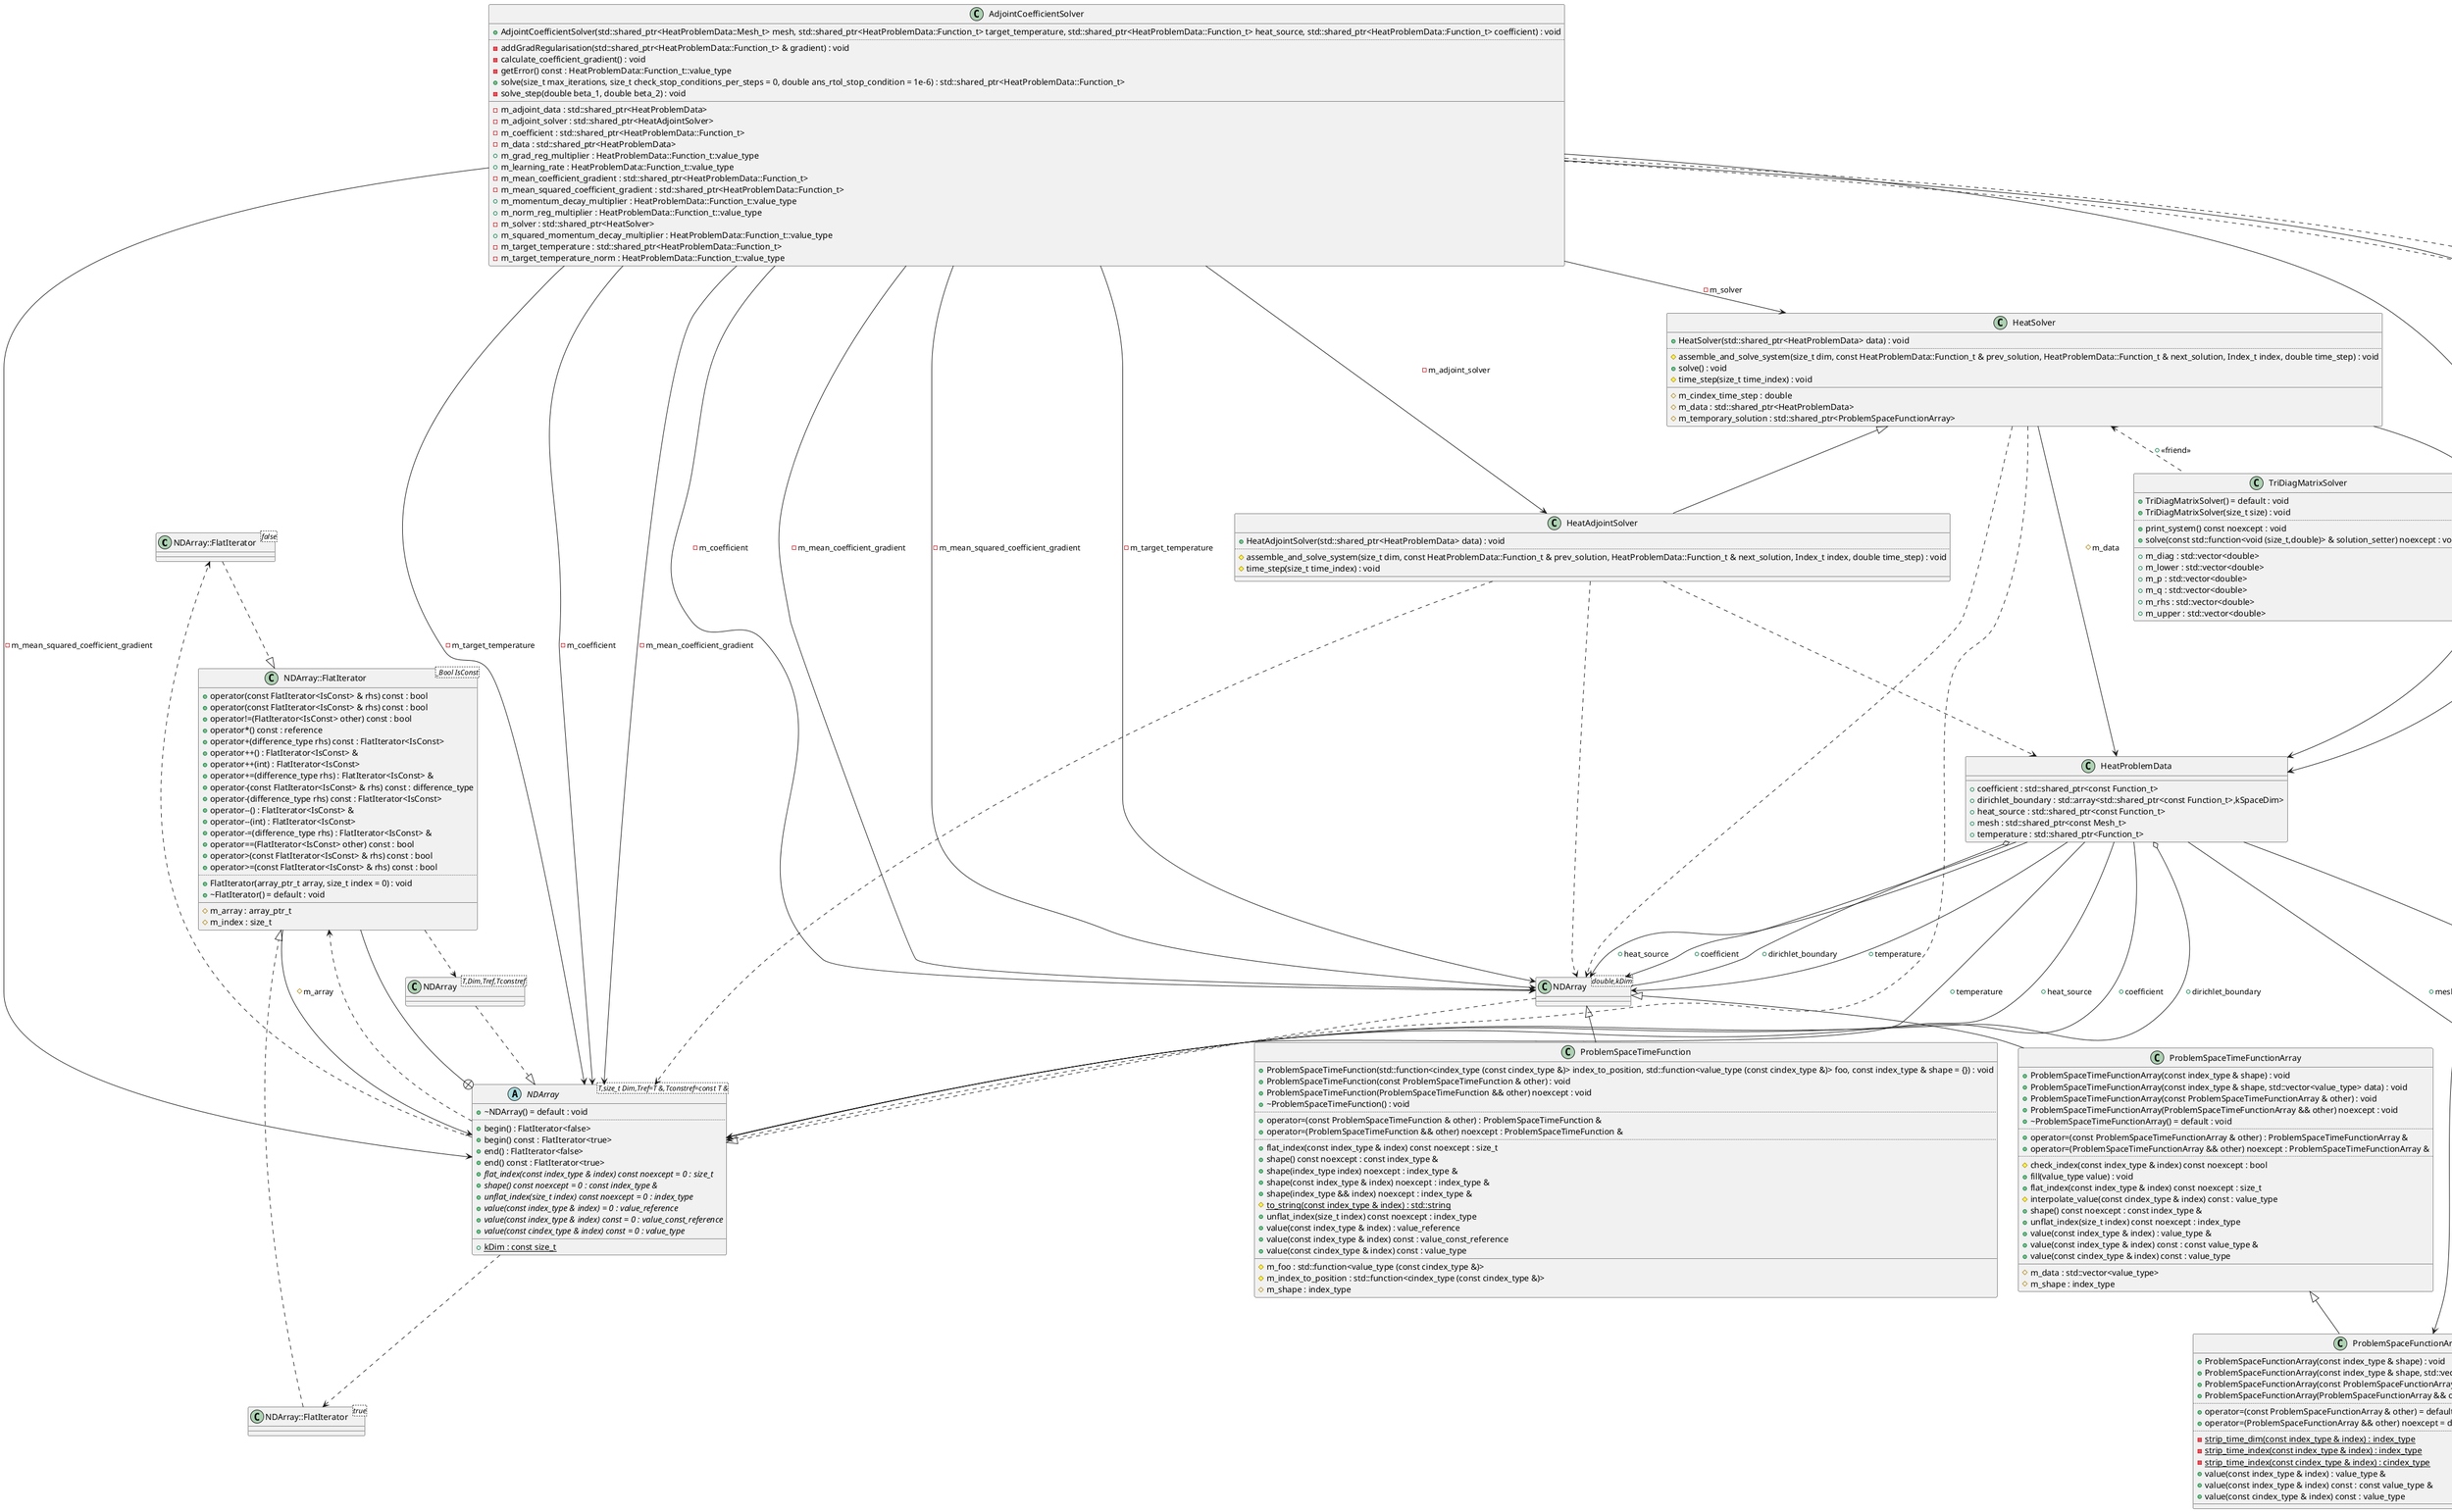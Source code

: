 @startuml
class "NDArray::FlatIterator<false>" as C_0016616554862329222682
class C_0016616554862329222682 {
__
}
class "NDArray::FlatIterator<true>" as C_0011862673902016881280
class C_0011862673902016881280 {
__
}
abstract "NDArray<T,size_t Dim,Tref=T &,Tconstref=const T &>" as C_0009825857687988758268
abstract C_0009825857687988758268 {
+~NDArray() = default : void
..
+begin() : FlatIterator<false>
+begin() const : FlatIterator<true>
+end() : FlatIterator<false>
+end() const : FlatIterator<true>
{abstract} +flat_index(const index_type & index) const noexcept = 0 : size_t
{abstract} +shape() const noexcept = 0 : const index_type &
{abstract} +unflat_index(size_t index) const noexcept = 0 : index_type
{abstract} +value(const index_type & index) = 0 : value_reference
{abstract} +value(const index_type & index) const = 0 : value_const_reference
{abstract} +value(const cindex_type & index) const = 0 : value_type
__
{static} +kDim : const size_t
}
class "NDArray<T,Dim,Tref,Tconstref>" as C_0017440626627644999980
class C_0017440626627644999980 {
__
}
class "NDArray::FlatIterator<_Bool IsConst>" as C_0003947810917872972931
class C_0003947810917872972931 {
+operator(const FlatIterator<IsConst> & rhs) const : bool
+operator(const FlatIterator<IsConst> & rhs) const : bool
+operator!=(FlatIterator<IsConst> other) const : bool
+operator*() const : reference
+operator+(difference_type rhs) const : FlatIterator<IsConst>
+operator++() : FlatIterator<IsConst> &
+operator++(int) : FlatIterator<IsConst>
+operator+=(difference_type rhs) : FlatIterator<IsConst> &
+operator-(const FlatIterator<IsConst> & rhs) const : difference_type
+operator-(difference_type rhs) const : FlatIterator<IsConst>
+operator--() : FlatIterator<IsConst> &
+operator--(int) : FlatIterator<IsConst>
+operator-=(difference_type rhs) : FlatIterator<IsConst> &
+operator==(FlatIterator<IsConst> other) const : bool
+operator>(const FlatIterator<IsConst> & rhs) const : bool
+operator>=(const FlatIterator<IsConst> & rhs) const : bool
..
+FlatIterator(array_ptr_t array, size_t index = 0) : void
+~FlatIterator() = default : void
__
#m_array : array_ptr_t
#m_index : size_t
}
abstract "SpaceTimeMesh<size_t Dim>" as C_0007305045609027234693
abstract C_0007305045609027234693 {
+~SpaceTimeMesh() = default : void
..
+check_boundary(const index_type & index) const noexcept : std::optional<size_t>
{abstract} +dx() const noexcept = 0 : const cindex_type &
{abstract} +index_to_position(const index_type & index) const noexcept = 0 : cindex_type
{abstract} +index_to_position(const cindex_type & index) const noexcept = 0 : cindex_type
{abstract} +origin() const noexcept = 0 : const cindex_type &
{abstract} +origin(cindex_type size) noexcept = 0 : void
{abstract} +position_to_index(const cindex_type & pos) const noexcept = 0 : cindex_type
{abstract} +shape() const noexcept = 0 : const index_type &
{abstract} +shape(index_type shape) noexcept = 0 : void
{abstract} +size() const noexcept = 0 : const cindex_type &
{abstract} +size(cindex_type size) noexcept = 0 : void
__
{static} +kDim : const size_t
}
class "NDArray<double,kDim>" as C_0011478039826150713096
class C_0011478039826150713096 {
__
}
class "ProblemSpaceTimeFunction" as C_0016213296617748508461
class C_0016213296617748508461 {
+ProblemSpaceTimeFunction(std::function<cindex_type (const cindex_type &)> index_to_position, std::function<value_type (const cindex_type &)> foo, const index_type & shape = {}) : void
+ProblemSpaceTimeFunction(const ProblemSpaceTimeFunction & other) : void
+ProblemSpaceTimeFunction(ProblemSpaceTimeFunction && other) noexcept : void
+~ProblemSpaceTimeFunction() : void
..
+operator=(const ProblemSpaceTimeFunction & other) : ProblemSpaceTimeFunction &
+operator=(ProblemSpaceTimeFunction && other) noexcept : ProblemSpaceTimeFunction &
..
+flat_index(const index_type & index) const noexcept : size_t
+shape() const noexcept : const index_type &
+shape(index_type index) noexcept : index_type &
+shape(const index_type & index) noexcept : index_type &
+shape(index_type && index) noexcept : index_type &
{static} #to_string(const index_type & index) : std::string
+unflat_index(size_t index) const noexcept : index_type
+value(const index_type & index) : value_reference
+value(const index_type & index) const : value_const_reference
+value(const cindex_type & index) const : value_type
__
#m_foo : std::function<value_type (const cindex_type &)>
#m_index_to_position : std::function<cindex_type (const cindex_type &)>
#m_shape : index_type
}
class "ProblemSpaceTimeFunctionArray" as C_0014810023141560882988
class C_0014810023141560882988 {
+ProblemSpaceTimeFunctionArray(const index_type & shape) : void
+ProblemSpaceTimeFunctionArray(const index_type & shape, std::vector<value_type> data) : void
+ProblemSpaceTimeFunctionArray(const ProblemSpaceTimeFunctionArray & other) : void
+ProblemSpaceTimeFunctionArray(ProblemSpaceTimeFunctionArray && other) noexcept : void
+~ProblemSpaceTimeFunctionArray() = default : void
..
+operator=(const ProblemSpaceTimeFunctionArray & other) : ProblemSpaceTimeFunctionArray &
+operator=(ProblemSpaceTimeFunctionArray && other) noexcept : ProblemSpaceTimeFunctionArray &
..
#check_index(const index_type & index) const noexcept : bool
+fill(value_type value) : void
+flat_index(const index_type & index) const noexcept : size_t
#interpolate_value(const cindex_type & index) const : value_type
+shape() const noexcept : const index_type &
+unflat_index(size_t index) const noexcept : index_type
+value(const index_type & index) : value_type &
+value(const index_type & index) const : const value_type &
+value(const cindex_type & index) const : value_type
__
#m_data : std::vector<value_type>
#m_shape : index_type
}
class "ProblemSpaceFunctionArray" as C_0009996463378173233082
class C_0009996463378173233082 {
+ProblemSpaceFunctionArray(const index_type & shape) : void
+ProblemSpaceFunctionArray(const index_type & shape, std::vector<value_type> data) : void
+ProblemSpaceFunctionArray(const ProblemSpaceFunctionArray & other) = default : void
+ProblemSpaceFunctionArray(ProblemSpaceFunctionArray && other) noexcept = default : void
..
+operator=(const ProblemSpaceFunctionArray & other) = default : ProblemSpaceFunctionArray &
+operator=(ProblemSpaceFunctionArray && other) noexcept = default : ProblemSpaceFunctionArray &
..
{static} -strip_time_dim(const index_type & index) : index_type
{static} -strip_time_index(const index_type & index) : index_type
{static} -strip_time_index(const cindex_type & index) : cindex_type
+value(const index_type & index) : value_type &
+value(const index_type & index) const : const value_type &
+value(const cindex_type & index) const : value_type
__
}
class "SpaceTimeMesh<kDim>" as C_0013459334037468727131
class C_0013459334037468727131 {
__
}
class "ProblemMesh" as C_0016057783232401757164
class C_0016057783232401757164 {
+ProblemMesh() = default : void
..
+dx() const noexcept : const cindex_type &
+index_to_position(const index_type & index) const noexcept : cindex_type
+index_to_position(const cindex_type & index) const noexcept : cindex_type
+origin() const noexcept : const cindex_type &
+origin(cindex_type size) noexcept : void
+position_to_index(const cindex_type & pos) const noexcept : cindex_type
+shape() const noexcept : const index_type &
+shape(index_type shape) noexcept : void
+size() const noexcept : const cindex_type &
+size(cindex_type size) noexcept : void
-update_dx() : void
__
-m_dx : cindex_type
-m_origin : cindex_type
-m_shape : index_type
-m_size : cindex_type
}
class "HeatProblemData" as C_0005857172681271668041
class C_0005857172681271668041 {
__
+coefficient : std::shared_ptr<const Function_t>
+dirichlet_boundary : std::array<std::shared_ptr<const Function_t>,kSpaceDim>
+heat_source : std::shared_ptr<const Function_t>
+mesh : std::shared_ptr<const Mesh_t>
+temperature : std::shared_ptr<Function_t>
}
class "TriDiagMatrixSolver" as C_0012746262218332651749
class C_0012746262218332651749 {
+TriDiagMatrixSolver() = default : void
+TriDiagMatrixSolver(size_t size) : void
..
+print_system() const noexcept : void
+solve(const std::function<void (size_t,double)> & solution_setter) noexcept : void
__
+m_diag : std::vector<double>
+m_lower : std::vector<double>
+m_p : std::vector<double>
+m_q : std::vector<double>
+m_rhs : std::vector<double>
+m_upper : std::vector<double>
}
class "HeatSolver" as C_0017805295521286852666
class C_0017805295521286852666 {
+HeatSolver(std::shared_ptr<HeatProblemData> data) : void
..
#assemble_and_solve_system(size_t dim, const HeatProblemData::Function_t & prev_solution, HeatProblemData::Function_t & next_solution, Index_t index, double time_step) : void
+solve() : void
#time_step(size_t time_index) : void
__
#m_cindex_time_step : double
#m_data : std::shared_ptr<HeatProblemData>
#m_temporary_solution : std::shared_ptr<ProblemSpaceFunctionArray>
}
class "HeatAdjointSolver" as C_0001338551524381348715
class C_0001338551524381348715 {
+HeatAdjointSolver(std::shared_ptr<HeatProblemData> data) : void
..
#assemble_and_solve_system(size_t dim, const HeatProblemData::Function_t & prev_solution, HeatProblemData::Function_t & next_solution, Index_t index, double time_step) : void
#time_step(size_t time_index) : void
__
}
class "AdjointCoefficientSolver" as C_0011820732267550100992
class C_0011820732267550100992 {
+AdjointCoefficientSolver(std::shared_ptr<HeatProblemData::Mesh_t> mesh, std::shared_ptr<HeatProblemData::Function_t> target_temperature, std::shared_ptr<HeatProblemData::Function_t> heat_source, std::shared_ptr<HeatProblemData::Function_t> coefficient) : void
..
-addGradRegularisation(std::shared_ptr<HeatProblemData::Function_t> & gradient) : void
-calculate_coefficient_gradient() : void
-getError() const : HeatProblemData::Function_t::value_type
+solve(size_t max_iterations, size_t check_stop_conditions_per_steps = 0, double ans_rtol_stop_condition = 1e-6) : std::shared_ptr<HeatProblemData::Function_t>
-solve_step(double beta_1, double beta_2) : void
__
-m_adjoint_data : std::shared_ptr<HeatProblemData>
-m_adjoint_solver : std::shared_ptr<HeatAdjointSolver>
-m_coefficient : std::shared_ptr<HeatProblemData::Function_t>
-m_data : std::shared_ptr<HeatProblemData>
+m_grad_reg_multiplier : HeatProblemData::Function_t::value_type
+m_learning_rate : HeatProblemData::Function_t::value_type
-m_mean_coefficient_gradient : std::shared_ptr<HeatProblemData::Function_t>
-m_mean_squared_coefficient_gradient : std::shared_ptr<HeatProblemData::Function_t>
+m_momentum_decay_multiplier : HeatProblemData::Function_t::value_type
+m_norm_reg_multiplier : HeatProblemData::Function_t::value_type
-m_solver : std::shared_ptr<HeatSolver>
+m_squared_momentum_decay_multiplier : HeatProblemData::Function_t::value_type
-m_target_temperature : std::shared_ptr<HeatProblemData::Function_t>
-m_target_temperature_norm : HeatProblemData::Function_t::value_type
}
C_0016616554862329222682 ..|> C_0003947810917872972931
C_0011862673902016881280 ..|> C_0003947810917872972931
C_0009825857687988758268 ..> C_0016616554862329222682
C_0009825857687988758268 ..> C_0003947810917872972931
C_0009825857687988758268 ..> C_0011862673902016881280
C_0017440626627644999980 ..|> C_0009825857687988758268
C_0003947810917872972931 --+ C_0009825857687988758268
C_0003947810917872972931 ..> C_0017440626627644999980
C_0003947810917872972931 --> C_0009825857687988758268 : #m_array
C_0011478039826150713096 ..|> C_0009825857687988758268
C_0011478039826150713096 <|-- C_0016213296617748508461
C_0011478039826150713096 <|-- C_0014810023141560882988
C_0014810023141560882988 <|-- C_0009996463378173233082
C_0013459334037468727131 ..|> C_0007305045609027234693
C_0013459334037468727131 <|-- C_0016057783232401757164
C_0005857172681271668041 --> C_0013459334037468727131 : +mesh
C_0005857172681271668041 --> C_0007305045609027234693 : +mesh
C_0005857172681271668041 --> C_0011478039826150713096 : +temperature
C_0005857172681271668041 --> C_0009825857687988758268 : +temperature
C_0005857172681271668041 --> C_0011478039826150713096 : +heat_source
C_0005857172681271668041 --> C_0009825857687988758268 : +heat_source
C_0005857172681271668041 --> C_0011478039826150713096 : +coefficient
C_0005857172681271668041 --> C_0009825857687988758268 : +coefficient
C_0005857172681271668041 o-- C_0011478039826150713096 : +dirichlet_boundary
C_0005857172681271668041 o-- C_0009825857687988758268 : +dirichlet_boundary
C_0017805295521286852666 ..> C_0011478039826150713096
C_0017805295521286852666 ..> C_0009825857687988758268
C_0017805295521286852666 --> C_0005857172681271668041 : #m_data
C_0017805295521286852666 --> C_0009996463378173233082 : #m_temporary_solution
C_0017805295521286852666 <.. C_0012746262218332651749 : +<<friend>>
C_0001338551524381348715 ..> C_0005857172681271668041
C_0001338551524381348715 ..> C_0011478039826150713096
C_0001338551524381348715 ..> C_0009825857687988758268
C_0017805295521286852666 <|-- C_0001338551524381348715
C_0011820732267550100992 ..> C_0013459334037468727131
C_0011820732267550100992 ..> C_0007305045609027234693
C_0011820732267550100992 --> C_0005857172681271668041 : -m_data
C_0011820732267550100992 --> C_0005857172681271668041 : -m_adjoint_data
C_0011820732267550100992 --> C_0011478039826150713096 : -m_target_temperature
C_0011820732267550100992 --> C_0009825857687988758268 : -m_target_temperature
C_0011820732267550100992 --> C_0011478039826150713096 : -m_coefficient
C_0011820732267550100992 --> C_0009825857687988758268 : -m_coefficient
C_0011820732267550100992 --> C_0011478039826150713096 : -m_mean_coefficient_gradient
C_0011820732267550100992 --> C_0009825857687988758268 : -m_mean_coefficient_gradient
C_0011820732267550100992 --> C_0011478039826150713096 : -m_mean_squared_coefficient_gradient
C_0011820732267550100992 --> C_0009825857687988758268 : -m_mean_squared_coefficient_gradient
C_0011820732267550100992 --> C_0017805295521286852666 : -m_solver
C_0011820732267550100992 --> C_0001338551524381348715 : -m_adjoint_solver

'Generated with clang-uml, version 0.6.1
'LLVM version clang version 19.1.7
@enduml
